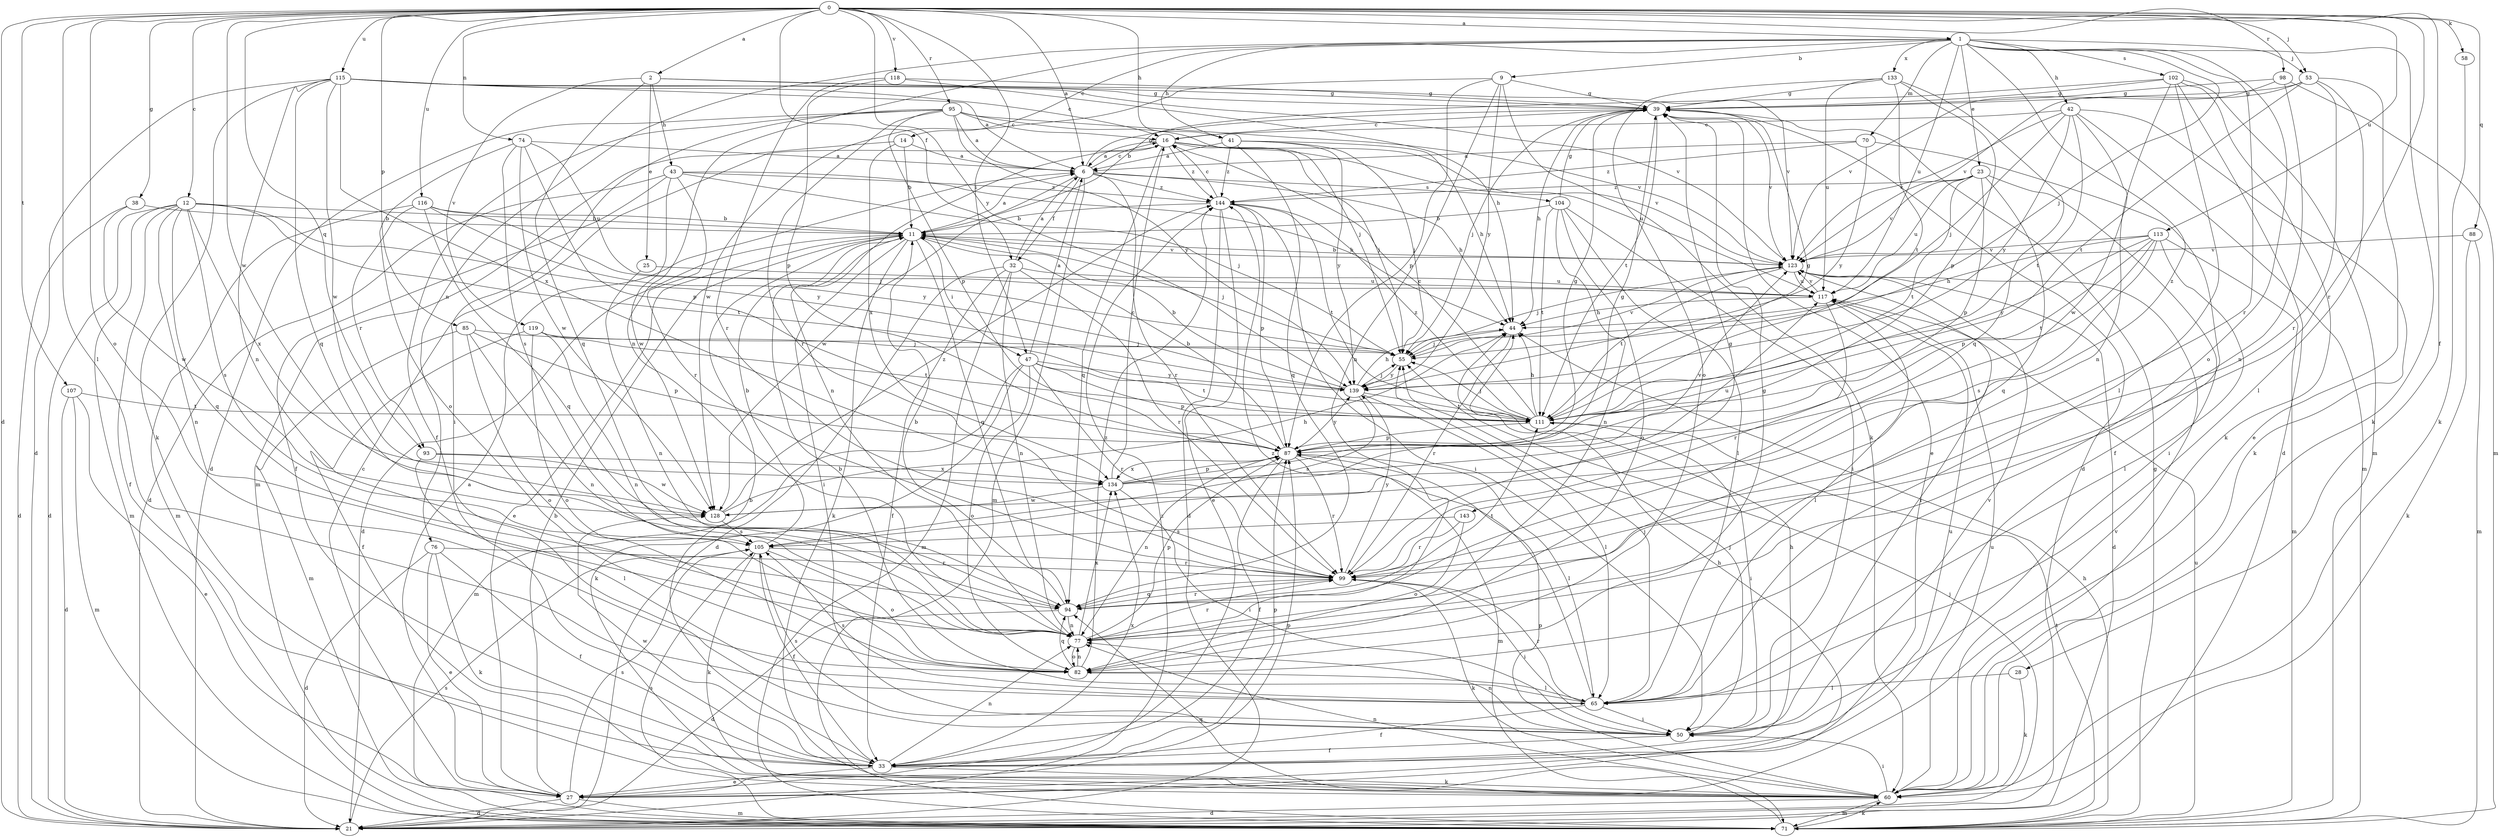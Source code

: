 strict digraph  {
0;
1;
2;
6;
9;
11;
12;
14;
16;
21;
23;
25;
27;
28;
32;
33;
38;
39;
41;
42;
43;
44;
47;
50;
53;
55;
58;
60;
65;
70;
71;
74;
76;
77;
82;
85;
87;
88;
93;
94;
95;
98;
99;
102;
104;
105;
107;
111;
113;
115;
116;
117;
118;
119;
123;
128;
133;
134;
139;
143;
144;
0 -> 1  [label=a];
0 -> 2  [label=a];
0 -> 6  [label=a];
0 -> 12  [label=c];
0 -> 21  [label=d];
0 -> 28  [label=f];
0 -> 32  [label=f];
0 -> 38  [label=g];
0 -> 41  [label=h];
0 -> 47  [label=i];
0 -> 53  [label=j];
0 -> 58  [label=k];
0 -> 65  [label=l];
0 -> 74  [label=n];
0 -> 82  [label=o];
0 -> 85  [label=p];
0 -> 88  [label=q];
0 -> 93  [label=q];
0 -> 95  [label=r];
0 -> 98  [label=r];
0 -> 99  [label=r];
0 -> 107  [label=t];
0 -> 113  [label=u];
0 -> 115  [label=u];
0 -> 116  [label=u];
0 -> 118  [label=v];
0 -> 128  [label=w];
0 -> 139  [label=y];
1 -> 9  [label=b];
1 -> 14  [label=c];
1 -> 23  [label=e];
1 -> 41  [label=h];
1 -> 42  [label=h];
1 -> 53  [label=j];
1 -> 55  [label=j];
1 -> 60  [label=k];
1 -> 70  [label=m];
1 -> 76  [label=n];
1 -> 77  [label=n];
1 -> 82  [label=o];
1 -> 99  [label=r];
1 -> 102  [label=s];
1 -> 117  [label=u];
1 -> 133  [label=x];
1 -> 143  [label=z];
2 -> 25  [label=e];
2 -> 39  [label=g];
2 -> 43  [label=h];
2 -> 94  [label=q];
2 -> 119  [label=v];
2 -> 123  [label=v];
6 -> 16  [label=c];
6 -> 32  [label=f];
6 -> 39  [label=g];
6 -> 44  [label=h];
6 -> 71  [label=m];
6 -> 99  [label=r];
6 -> 104  [label=s];
6 -> 128  [label=w];
6 -> 144  [label=z];
9 -> 39  [label=g];
9 -> 60  [label=k];
9 -> 77  [label=n];
9 -> 87  [label=p];
9 -> 128  [label=w];
9 -> 139  [label=y];
11 -> 6  [label=a];
11 -> 21  [label=d];
11 -> 27  [label=e];
11 -> 47  [label=i];
11 -> 50  [label=i];
11 -> 55  [label=j];
11 -> 60  [label=k];
11 -> 94  [label=q];
11 -> 123  [label=v];
12 -> 11  [label=b];
12 -> 21  [label=d];
12 -> 33  [label=f];
12 -> 71  [label=m];
12 -> 77  [label=n];
12 -> 94  [label=q];
12 -> 105  [label=s];
12 -> 111  [label=t];
12 -> 134  [label=x];
12 -> 139  [label=y];
14 -> 6  [label=a];
14 -> 11  [label=b];
14 -> 71  [label=m];
14 -> 134  [label=x];
16 -> 6  [label=a];
16 -> 55  [label=j];
16 -> 77  [label=n];
16 -> 94  [label=q];
16 -> 117  [label=u];
16 -> 123  [label=v];
16 -> 144  [label=z];
21 -> 55  [label=j];
21 -> 105  [label=s];
21 -> 144  [label=z];
23 -> 50  [label=i];
23 -> 87  [label=p];
23 -> 94  [label=q];
23 -> 111  [label=t];
23 -> 117  [label=u];
23 -> 123  [label=v];
23 -> 144  [label=z];
25 -> 77  [label=n];
25 -> 117  [label=u];
27 -> 6  [label=a];
27 -> 11  [label=b];
27 -> 16  [label=c];
27 -> 21  [label=d];
27 -> 44  [label=h];
27 -> 71  [label=m];
27 -> 87  [label=p];
27 -> 105  [label=s];
28 -> 60  [label=k];
28 -> 65  [label=l];
32 -> 6  [label=a];
32 -> 21  [label=d];
32 -> 33  [label=f];
32 -> 71  [label=m];
32 -> 77  [label=n];
32 -> 99  [label=r];
32 -> 117  [label=u];
33 -> 11  [label=b];
33 -> 27  [label=e];
33 -> 44  [label=h];
33 -> 60  [label=k];
33 -> 77  [label=n];
33 -> 87  [label=p];
33 -> 117  [label=u];
33 -> 128  [label=w];
33 -> 134  [label=x];
38 -> 11  [label=b];
38 -> 21  [label=d];
38 -> 128  [label=w];
39 -> 16  [label=c];
39 -> 21  [label=d];
39 -> 27  [label=e];
39 -> 44  [label=h];
39 -> 55  [label=j];
39 -> 111  [label=t];
39 -> 123  [label=v];
41 -> 6  [label=a];
41 -> 44  [label=h];
41 -> 55  [label=j];
41 -> 94  [label=q];
41 -> 139  [label=y];
41 -> 144  [label=z];
42 -> 16  [label=c];
42 -> 55  [label=j];
42 -> 60  [label=k];
42 -> 71  [label=m];
42 -> 111  [label=t];
42 -> 123  [label=v];
42 -> 128  [label=w];
42 -> 139  [label=y];
43 -> 21  [label=d];
43 -> 33  [label=f];
43 -> 44  [label=h];
43 -> 55  [label=j];
43 -> 99  [label=r];
43 -> 128  [label=w];
43 -> 144  [label=z];
44 -> 55  [label=j];
44 -> 99  [label=r];
47 -> 6  [label=a];
47 -> 60  [label=k];
47 -> 71  [label=m];
47 -> 82  [label=o];
47 -> 87  [label=p];
47 -> 99  [label=r];
47 -> 111  [label=t];
47 -> 139  [label=y];
50 -> 33  [label=f];
50 -> 55  [label=j];
50 -> 77  [label=n];
50 -> 105  [label=s];
50 -> 123  [label=v];
53 -> 27  [label=e];
53 -> 39  [label=g];
53 -> 65  [label=l];
53 -> 99  [label=r];
53 -> 111  [label=t];
53 -> 123  [label=v];
55 -> 123  [label=v];
55 -> 139  [label=y];
58 -> 60  [label=k];
60 -> 21  [label=d];
60 -> 50  [label=i];
60 -> 71  [label=m];
60 -> 77  [label=n];
60 -> 87  [label=p];
60 -> 117  [label=u];
60 -> 123  [label=v];
65 -> 11  [label=b];
65 -> 33  [label=f];
65 -> 50  [label=i];
65 -> 55  [label=j];
65 -> 99  [label=r];
65 -> 105  [label=s];
65 -> 144  [label=z];
70 -> 6  [label=a];
70 -> 33  [label=f];
70 -> 139  [label=y];
70 -> 144  [label=z];
71 -> 39  [label=g];
71 -> 44  [label=h];
71 -> 60  [label=k];
71 -> 94  [label=q];
71 -> 105  [label=s];
71 -> 111  [label=t];
71 -> 117  [label=u];
74 -> 6  [label=a];
74 -> 82  [label=o];
74 -> 87  [label=p];
74 -> 105  [label=s];
74 -> 117  [label=u];
74 -> 128  [label=w];
76 -> 21  [label=d];
76 -> 27  [label=e];
76 -> 33  [label=f];
76 -> 60  [label=k];
76 -> 99  [label=r];
77 -> 82  [label=o];
77 -> 87  [label=p];
77 -> 99  [label=r];
77 -> 134  [label=x];
82 -> 39  [label=g];
82 -> 65  [label=l];
82 -> 77  [label=n];
82 -> 94  [label=q];
82 -> 144  [label=z];
85 -> 55  [label=j];
85 -> 71  [label=m];
85 -> 77  [label=n];
85 -> 82  [label=o];
85 -> 87  [label=p];
87 -> 11  [label=b];
87 -> 33  [label=f];
87 -> 39  [label=g];
87 -> 65  [label=l];
87 -> 71  [label=m];
87 -> 77  [label=n];
87 -> 99  [label=r];
87 -> 134  [label=x];
87 -> 139  [label=y];
88 -> 60  [label=k];
88 -> 71  [label=m];
88 -> 123  [label=v];
93 -> 65  [label=l];
93 -> 128  [label=w];
93 -> 134  [label=x];
94 -> 11  [label=b];
94 -> 21  [label=d];
94 -> 77  [label=n];
94 -> 99  [label=r];
94 -> 111  [label=t];
95 -> 6  [label=a];
95 -> 16  [label=c];
95 -> 21  [label=d];
95 -> 33  [label=f];
95 -> 50  [label=i];
95 -> 55  [label=j];
95 -> 87  [label=p];
95 -> 99  [label=r];
95 -> 123  [label=v];
95 -> 139  [label=y];
98 -> 39  [label=g];
98 -> 71  [label=m];
98 -> 77  [label=n];
98 -> 123  [label=v];
99 -> 39  [label=g];
99 -> 50  [label=i];
99 -> 60  [label=k];
99 -> 94  [label=q];
99 -> 139  [label=y];
102 -> 11  [label=b];
102 -> 21  [label=d];
102 -> 39  [label=g];
102 -> 60  [label=k];
102 -> 65  [label=l];
102 -> 71  [label=m];
102 -> 77  [label=n];
104 -> 11  [label=b];
104 -> 39  [label=g];
104 -> 50  [label=i];
104 -> 65  [label=l];
104 -> 77  [label=n];
104 -> 82  [label=o];
104 -> 111  [label=t];
105 -> 11  [label=b];
105 -> 33  [label=f];
105 -> 60  [label=k];
105 -> 82  [label=o];
105 -> 99  [label=r];
107 -> 21  [label=d];
107 -> 27  [label=e];
107 -> 71  [label=m];
107 -> 111  [label=t];
111 -> 16  [label=c];
111 -> 39  [label=g];
111 -> 44  [label=h];
111 -> 50  [label=i];
111 -> 55  [label=j];
111 -> 87  [label=p];
111 -> 144  [label=z];
113 -> 44  [label=h];
113 -> 65  [label=l];
113 -> 71  [label=m];
113 -> 87  [label=p];
113 -> 105  [label=s];
113 -> 111  [label=t];
113 -> 123  [label=v];
113 -> 139  [label=y];
115 -> 6  [label=a];
115 -> 16  [label=c];
115 -> 21  [label=d];
115 -> 39  [label=g];
115 -> 60  [label=k];
115 -> 77  [label=n];
115 -> 94  [label=q];
115 -> 123  [label=v];
115 -> 128  [label=w];
115 -> 134  [label=x];
116 -> 11  [label=b];
116 -> 55  [label=j];
116 -> 71  [label=m];
116 -> 94  [label=q];
116 -> 139  [label=y];
116 -> 93  [label=r];
117 -> 44  [label=h];
117 -> 65  [label=l];
117 -> 99  [label=r];
117 -> 123  [label=v];
118 -> 39  [label=g];
118 -> 44  [label=h];
118 -> 87  [label=p];
118 -> 99  [label=r];
119 -> 33  [label=f];
119 -> 55  [label=j];
119 -> 77  [label=n];
119 -> 82  [label=o];
119 -> 111  [label=t];
123 -> 11  [label=b];
123 -> 21  [label=d];
123 -> 50  [label=i];
123 -> 55  [label=j];
123 -> 111  [label=t];
123 -> 117  [label=u];
128 -> 44  [label=h];
128 -> 105  [label=s];
128 -> 144  [label=z];
133 -> 39  [label=g];
133 -> 82  [label=o];
133 -> 87  [label=p];
133 -> 94  [label=q];
133 -> 111  [label=t];
133 -> 117  [label=u];
134 -> 16  [label=c];
134 -> 39  [label=g];
134 -> 50  [label=i];
134 -> 87  [label=p];
134 -> 117  [label=u];
134 -> 123  [label=v];
134 -> 128  [label=w];
139 -> 11  [label=b];
139 -> 44  [label=h];
139 -> 55  [label=j];
139 -> 65  [label=l];
139 -> 105  [label=s];
139 -> 111  [label=t];
143 -> 82  [label=o];
143 -> 99  [label=r];
143 -> 105  [label=s];
144 -> 11  [label=b];
144 -> 16  [label=c];
144 -> 21  [label=d];
144 -> 27  [label=e];
144 -> 50  [label=i];
144 -> 87  [label=p];
144 -> 111  [label=t];
}
